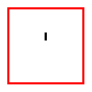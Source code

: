 digraph Perl
{
graph [ rankdir="TB" ]
node [ shape="oval" ]
edge [ color="grey" ]
"node" [ color="red" label="\'" shape="square" ]
}
